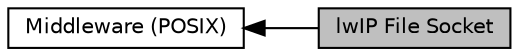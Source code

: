 digraph "lwIP File Socket"
{
  edge [fontname="Helvetica",fontsize="10",labelfontname="Helvetica",labelfontsize="10"];
  node [fontname="Helvetica",fontsize="10",shape=box];
  rankdir=LR;
  Node2 [label="Middleware (POSIX)",height=0.2,width=0.4,color="black", fillcolor="white", style="filled",URL="$d1/dc5/group__R__SW__PKG__93__POSIX__MIDDLEWARE.html",tooltip="POSIX interface middleware."];
  Node1 [label="lwIP File Socket",height=0.2,width=0.4,color="black", fillcolor="grey75", style="filled", fontcolor="black",tooltip="A driver to make a lwip socket look like a file stream."];
  Node2->Node1 [shape=plaintext, dir="back", style="solid"];
}
